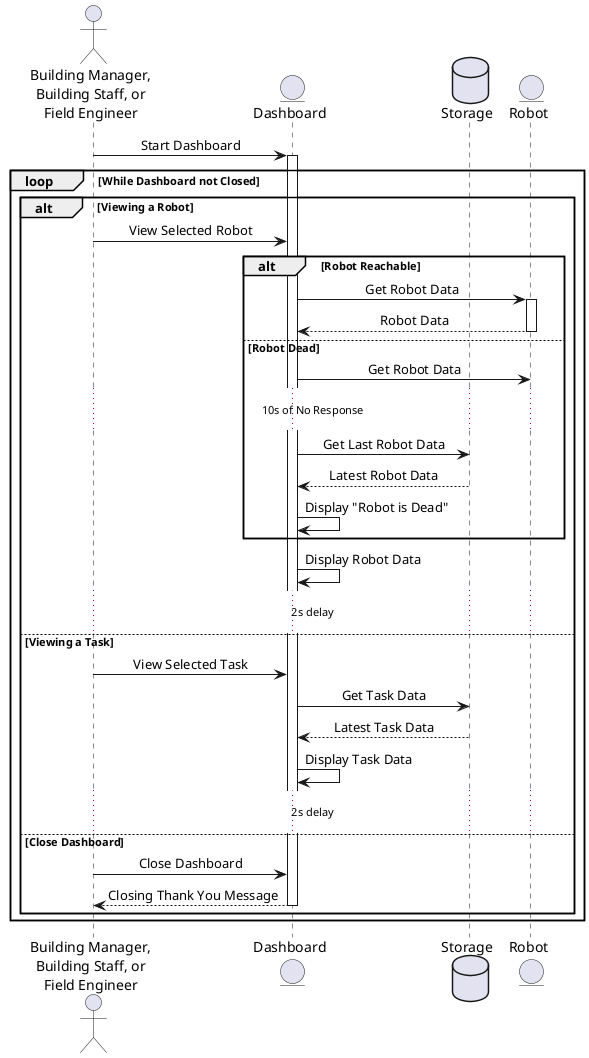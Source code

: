 @startuml view_status

skinparam sequenceMessageAlign center
actor User as "Building Manager,\nBuilding Staff, or\nField Engineer"
entity Dashboard
database Storage
entity Robot

User -> Dashboard: Start Dashboard
activate Dashboard
loop While Dashboard not Closed
alt Viewing a Robot
    User -> Dashboard: View Selected Robot
    alt Robot Reachable
        Dashboard -> Robot: Get Robot Data
        activate Robot
        return Robot Data
    else Robot Dead
        Dashboard -> Robot: Get Robot Data
        ... 10s of No Response ...
        Dashboard -> Storage: Get Last Robot Data
        Storage --> Dashboard: Latest Robot Data
        Dashboard -> Dashboard: Display "Robot is Dead"
    end
    Dashboard -> Dashboard: Display Robot Data
    ... 2s delay ...
else Viewing a Task
    User -> Dashboard: View Selected Task
    Dashboard -> Storage: Get Task Data
    Storage --> Dashboard: Latest Task Data
    Dashboard -> Dashboard: Display Task Data
    ... 2s delay ...
else Close Dashboard
    User -> Dashboard: Close Dashboard
    return Closing Thank You Message
end
end

@enduml